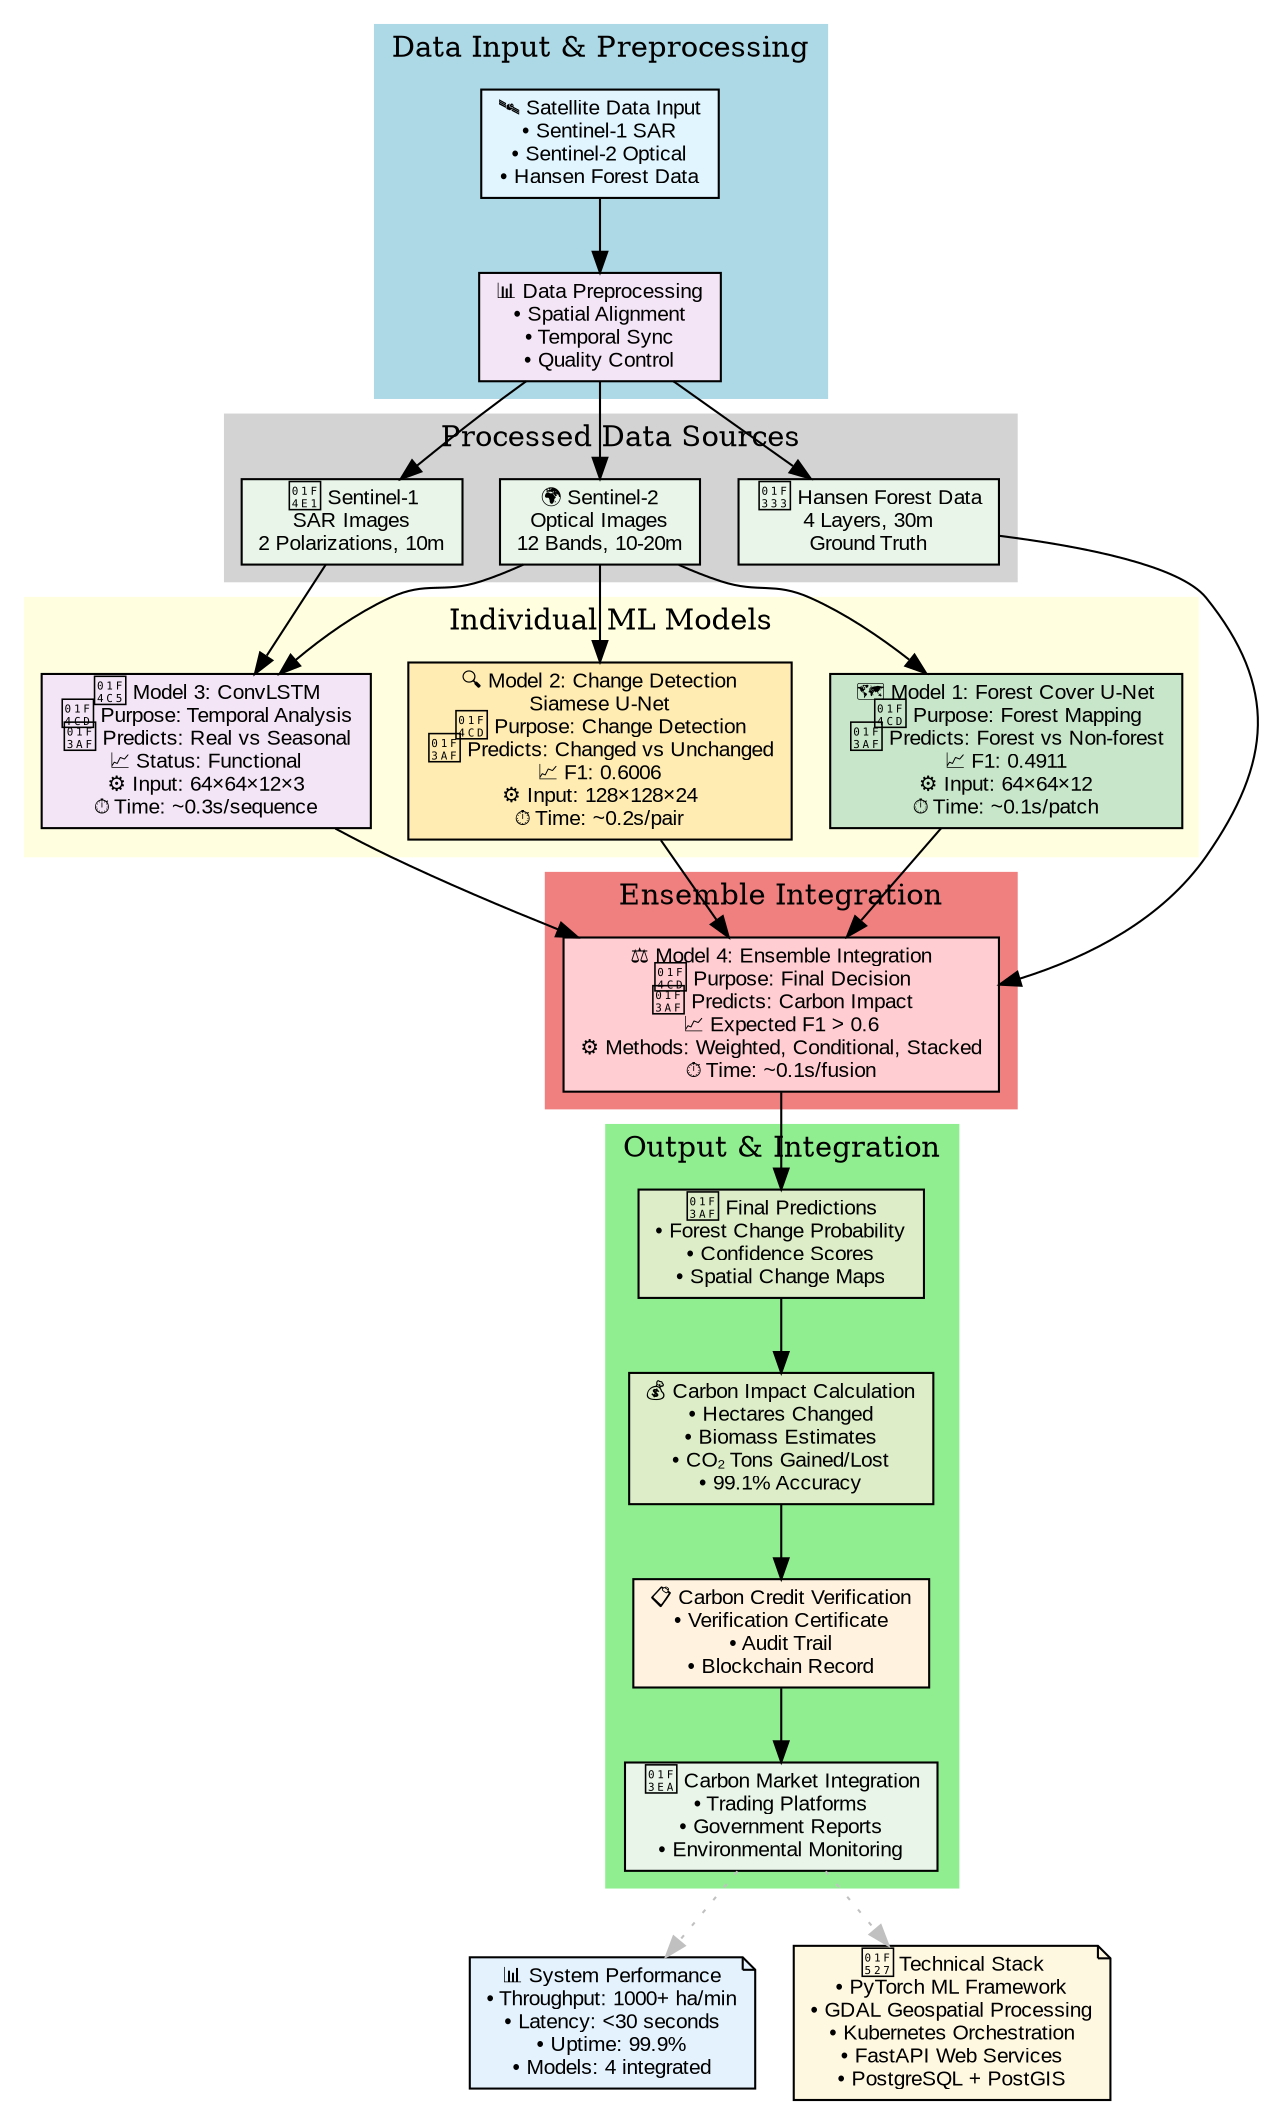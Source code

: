 digraph CarbonCreditPipeline {
    // Graph settings
    rankdir=TB;
    node [shape=box, style=filled, fontname="Arial", fontsize=10];
    edge [fontname="Arial", fontsize=8];
    
    // Define node styles
    subgraph cluster_input {
        label="Data Input & Preprocessing";
        style=filled;
        color=lightblue;
        
        satellite_data [label="🛰️ Satellite Data Input\n• Sentinel-1 SAR\n• Sentinel-2 Optical\n• Hansen Forest Data", fillcolor="#e1f5fe"];
        preprocessing [label="📊 Data Preprocessing\n• Spatial Alignment\n• Temporal Sync\n• Quality Control", fillcolor="#f3e5f5"];
        
        satellite_data -> preprocessing;
    }
    
    subgraph cluster_data_sources {
        label="Processed Data Sources";
        style=filled;
        color=lightgray;
        
        sentinel2 [label="🌍 Sentinel-2\nOptical Images\n12 Bands, 10-20m", fillcolor="#e8f5e8"];
        sentinel1 [label="📡 Sentinel-1\nSAR Images\n2 Polarizations, 10m", fillcolor="#e8f5e8"];
        hansen [label="🌳 Hansen Forest Data\n4 Layers, 30m\nGround Truth", fillcolor="#e8f5e8"];
        
        preprocessing -> sentinel2;
        preprocessing -> sentinel1;
        preprocessing -> hansen;
    }
    
    subgraph cluster_models {
        label="Individual ML Models";
        style=filled;
        color=lightyellow;
        
        model1 [label="🗺️ Model 1: Forest Cover U-Net\n📍 Purpose: Forest Mapping\n🎯 Predicts: Forest vs Non-forest\n📈 F1: 0.4911\n⚙️ Input: 64×64×12\n⏱️ Time: ~0.1s/patch", fillcolor="#c8e6c9"];
        
        model2 [label="🔍 Model 2: Change Detection\nSiamese U-Net\n📍 Purpose: Change Detection\n🎯 Predicts: Changed vs Unchanged\n📈 F1: 0.6006\n⚙️ Input: 128×128×24\n⏱️ Time: ~0.2s/pair", fillcolor="#ffecb3"];
        
        model3 [label="📅 Model 3: ConvLSTM\n📍 Purpose: Temporal Analysis\n🎯 Predicts: Real vs Seasonal\n📈 Status: Functional\n⚙️ Input: 64×64×12×3\n⏱️ Time: ~0.3s/sequence", fillcolor="#f3e5f5"];
        
        sentinel2 -> model1;
        sentinel2 -> model2;
        sentinel2 -> model3;
        sentinel1 -> model3;
    }
    
    subgraph cluster_ensemble {
        label="Ensemble Integration";
        style=filled;
        color=lightcoral;
        
        ensemble [label="⚖️ Model 4: Ensemble Integration\n📍 Purpose: Final Decision\n🎯 Predicts: Carbon Impact\n📈 Expected F1 > 0.6\n⚙️ Methods: Weighted, Conditional, Stacked\n⏱️ Time: ~0.1s/fusion", fillcolor="#ffcdd2"];
        
        model1 -> ensemble;
        model2 -> ensemble;
        model3 -> ensemble;
        hansen -> ensemble;
    }
    
    subgraph cluster_output {
        label="Output & Integration";
        style=filled;
        color=lightgreen;
        
        predictions [label="🎯 Final Predictions\n• Forest Change Probability\n• Confidence Scores\n• Spatial Change Maps", fillcolor="#dcedc8"];
        
        carbon_calc [label="💰 Carbon Impact Calculation\n• Hectares Changed\n• Biomass Estimates\n• CO₂ Tons Gained/Lost\n• 99.1% Accuracy", fillcolor="#dcedc8"];
        
        verification [label="📋 Carbon Credit Verification\n• Verification Certificate\n• Audit Trail\n• Blockchain Record", fillcolor="#fff3e0"];
        
        market [label="🏪 Carbon Market Integration\n• Trading Platforms\n• Government Reports\n• Environmental Monitoring", fillcolor="#e8f5e8"];
        
        ensemble -> predictions;
        predictions -> carbon_calc;
        carbon_calc -> verification;
        verification -> market;
    }
    
    // Performance metrics box
    performance [label="📊 System Performance\n• Throughput: 1000+ ha/min\n• Latency: <30 seconds\n• Uptime: 99.9%\n• Models: 4 integrated", fillcolor="#e3f2fd", shape=note];
    
    // Technical specs box
    technical [label="🔧 Technical Stack\n• PyTorch ML Framework\n• GDAL Geospatial Processing\n• Kubernetes Orchestration\n• FastAPI Web Services\n• PostgreSQL + PostGIS", fillcolor="#fff8e1", shape=note];
    
    // Add some spacing and connections to info boxes
    market -> performance [style=dotted, color=gray];
    market -> technical [style=dotted, color=gray];
} 
